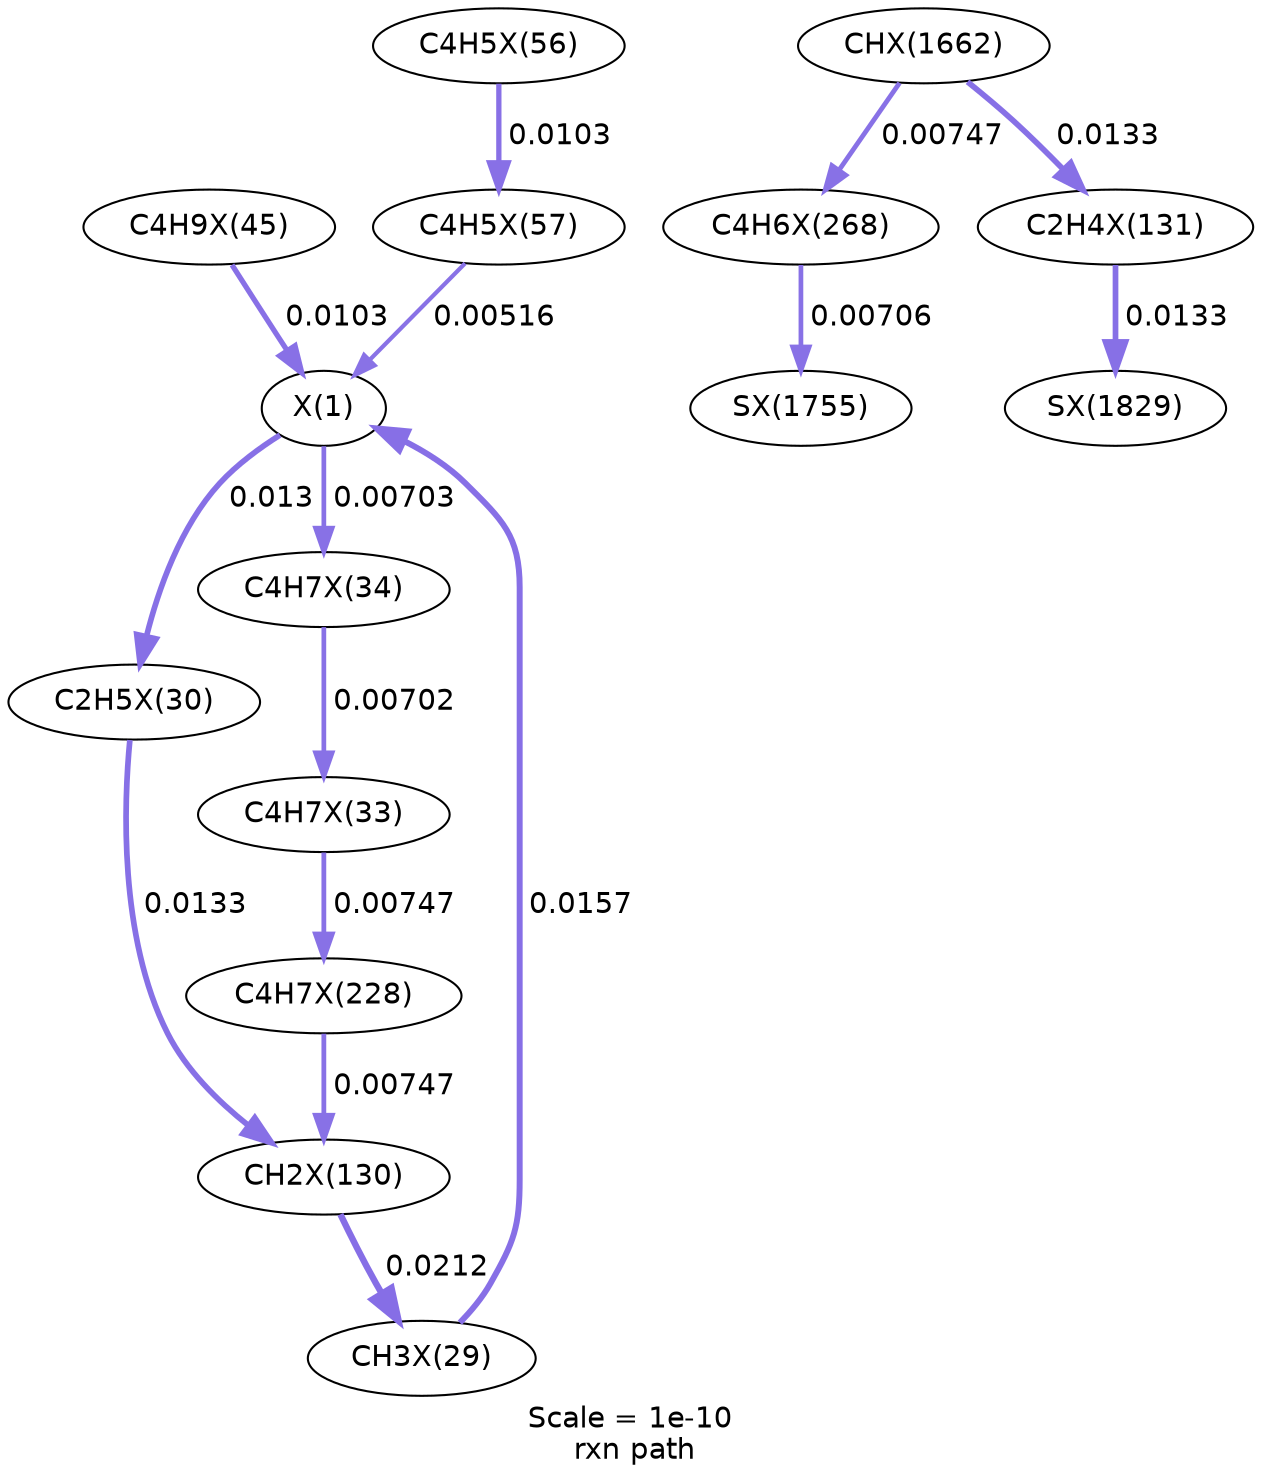 digraph reaction_paths {
center=1;
s43 -> s30[fontname="Helvetica", style="setlinewidth(2.02)", arrowsize=1.01, color="0.7, 0.505, 0.9"
, label=" 0.00516"];
s30 -> s34[fontname="Helvetica", style="setlinewidth(2.72)", arrowsize=1.36, color="0.7, 0.513, 0.9"
, label=" 0.013"];
s40 -> s30[fontname="Helvetica", style="setlinewidth(2.54)", arrowsize=1.27, color="0.7, 0.51, 0.9"
, label=" 0.0103"];
s30 -> s38[fontname="Helvetica", style="setlinewidth(2.26)", arrowsize=1.13, color="0.7, 0.507, 0.9"
, label=" 0.00703"];
s33 -> s30[fontname="Helvetica", style="setlinewidth(2.86)", arrowsize=1.43, color="0.7, 0.516, 0.9"
, label=" 0.0157"];
s42 -> s43[fontname="Helvetica", style="setlinewidth(2.54)", arrowsize=1.27, color="0.7, 0.51, 0.9"
, label=" 0.0103"];
s34 -> s52[fontname="Helvetica", style="setlinewidth(2.74)", arrowsize=1.37, color="0.7, 0.513, 0.9"
, label=" 0.0133"];
s38 -> s37[fontname="Helvetica", style="setlinewidth(2.26)", arrowsize=1.13, color="0.7, 0.507, 0.9"
, label=" 0.00702"];
s37 -> s57[fontname="Helvetica", style="setlinewidth(2.3)", arrowsize=1.15, color="0.7, 0.507, 0.9"
, label=" 0.00747"];
s57 -> s52[fontname="Helvetica", style="setlinewidth(2.3)", arrowsize=1.15, color="0.7, 0.507, 0.9"
, label=" 0.00747"];
s52 -> s33[fontname="Helvetica", style="setlinewidth(3.09)", arrowsize=1.54, color="0.7, 0.521, 0.9"
, label=" 0.0212"];
s66 -> s58[fontname="Helvetica", style="setlinewidth(2.3)", arrowsize=1.15, color="0.7, 0.507, 0.9"
, label=" 0.00747"];
s66 -> s53[fontname="Helvetica", style="setlinewidth(2.74)", arrowsize=1.37, color="0.7, 0.513, 0.9"
, label=" 0.0133"];
s58 -> s67[fontname="Helvetica", style="setlinewidth(2.26)", arrowsize=1.13, color="0.7, 0.507, 0.9"
, label=" 0.00706"];
s53 -> s68[fontname="Helvetica", style="setlinewidth(2.74)", arrowsize=1.37, color="0.7, 0.513, 0.9"
, label=" 0.0133"];
s30 [ fontname="Helvetica", label="X(1)"];
s33 [ fontname="Helvetica", label="CH3X(29)"];
s34 [ fontname="Helvetica", label="C2H5X(30)"];
s37 [ fontname="Helvetica", label="C4H7X(33)"];
s38 [ fontname="Helvetica", label="C4H7X(34)"];
s40 [ fontname="Helvetica", label="C4H9X(45)"];
s42 [ fontname="Helvetica", label="C4H5X(56)"];
s43 [ fontname="Helvetica", label="C4H5X(57)"];
s52 [ fontname="Helvetica", label="CH2X(130)"];
s53 [ fontname="Helvetica", label="C2H4X(131)"];
s57 [ fontname="Helvetica", label="C4H7X(228)"];
s58 [ fontname="Helvetica", label="C4H6X(268)"];
s66 [ fontname="Helvetica", label="CHX(1662)"];
s67 [ fontname="Helvetica", label="SX(1755)"];
s68 [ fontname="Helvetica", label="SX(1829)"];
 label = "Scale = 1e-10\l rxn path";
 fontname = "Helvetica";
}
